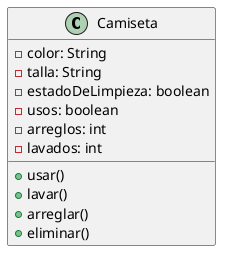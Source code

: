 @startuml
class Camiseta{
- color: String
- talla: String
- estadoDeLimpieza: boolean
- usos: boolean
- arreglos: int
- lavados: int

+ usar()
+ lavar()
+ arreglar()
+ eliminar()
}

@enduml